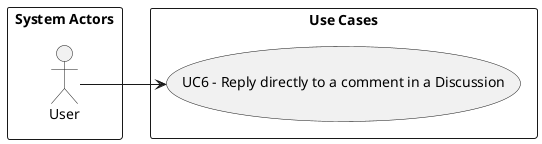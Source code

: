 @startuml
'skinparam monochrome true
skinparam packageStyle rectangle
'skinparam shadowing false

'Use Case Diagram 

left to right direction

rectangle "System Actors" as actors {
    
    actor "User" as User
}


rectangle "Use Cases" as usecases{
    usecase "UC6 - Reply directly to a comment in a Discussion" as UC6
    User --> UC6
}


@enduml